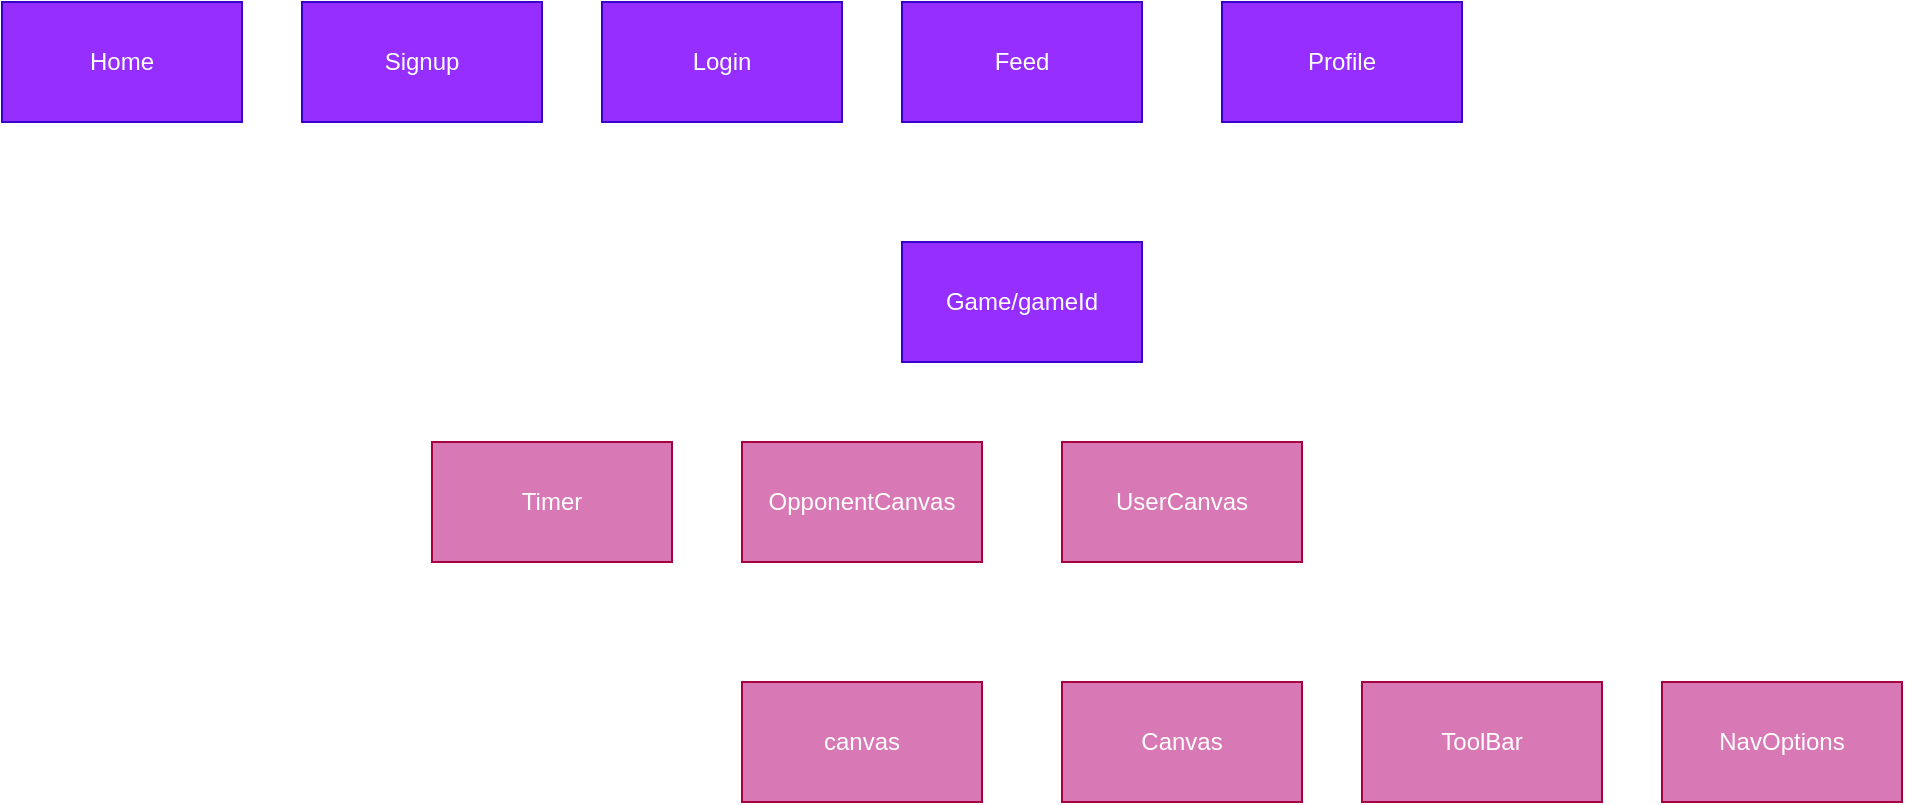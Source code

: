 <mxfile>
    <diagram id="TUHdNBUrZO3D-YLKqAKr" name="Page-1">
        <mxGraphModel dx="864" dy="162" grid="1" gridSize="10" guides="1" tooltips="1" connect="1" arrows="1" fold="1" page="1" pageScale="1" pageWidth="850" pageHeight="1100" math="0" shadow="0">
            <root>
                <mxCell id="0"/>
                <mxCell id="1" parent="0"/>
                <mxCell id="2" value="Signup" style="whiteSpace=wrap;html=1;fillColor=#962EFF;fontColor=#ffffff;strokeColor=#3700CC;" vertex="1" parent="1">
                    <mxGeometry x="300" y="40" width="120" height="60" as="geometry"/>
                </mxCell>
                <mxCell id="3" value="Login" style="whiteSpace=wrap;html=1;fillColor=#962EFF;fontColor=#ffffff;strokeColor=#3700CC;" vertex="1" parent="1">
                    <mxGeometry x="450" y="40" width="120" height="60" as="geometry"/>
                </mxCell>
                <mxCell id="4" value="Feed" style="whiteSpace=wrap;html=1;fillColor=#962EFF;fontColor=#ffffff;strokeColor=#3700CC;" vertex="1" parent="1">
                    <mxGeometry x="600" y="40" width="120" height="60" as="geometry"/>
                </mxCell>
                <mxCell id="5" value="Profile" style="whiteSpace=wrap;html=1;fillColor=#962EFF;fontColor=#ffffff;strokeColor=#3700CC;" vertex="1" parent="1">
                    <mxGeometry x="760" y="40" width="120" height="60" as="geometry"/>
                </mxCell>
                <mxCell id="6" value="Game/gameId" style="whiteSpace=wrap;html=1;fillColor=#962EFF;fontColor=#ffffff;strokeColor=#3700CC;" vertex="1" parent="1">
                    <mxGeometry x="600" y="160" width="120" height="60" as="geometry"/>
                </mxCell>
                <mxCell id="7" value="Home" style="whiteSpace=wrap;html=1;fillColor=#962EFF;fontColor=#ffffff;strokeColor=#3700CC;" vertex="1" parent="1">
                    <mxGeometry x="150" y="40" width="120" height="60" as="geometry"/>
                </mxCell>
                <mxCell id="9" value="OpponentCanvas" style="whiteSpace=wrap;html=1;fillColor=#D879B5;fontColor=#ffffff;strokeColor=#A50040;" vertex="1" parent="1">
                    <mxGeometry x="520" y="260" width="120" height="60" as="geometry"/>
                </mxCell>
                <mxCell id="10" value="UserCanvas" style="whiteSpace=wrap;html=1;fillColor=#D879B5;fontColor=#ffffff;strokeColor=#A50040;" vertex="1" parent="1">
                    <mxGeometry x="680" y="260" width="120" height="60" as="geometry"/>
                </mxCell>
                <mxCell id="11" value="Canvas" style="whiteSpace=wrap;html=1;fillColor=#D879B5;fontColor=#ffffff;strokeColor=#A50040;" vertex="1" parent="1">
                    <mxGeometry x="680" y="380" width="120" height="60" as="geometry"/>
                </mxCell>
                <mxCell id="12" value="ToolBar" style="whiteSpace=wrap;html=1;fillColor=#D879B5;fontColor=#ffffff;strokeColor=#A50040;" vertex="1" parent="1">
                    <mxGeometry x="830" y="380" width="120" height="60" as="geometry"/>
                </mxCell>
                <mxCell id="13" value="NavOptions" style="whiteSpace=wrap;html=1;fillColor=#D879B5;fontColor=#ffffff;strokeColor=#A50040;" vertex="1" parent="1">
                    <mxGeometry x="980" y="380" width="120" height="60" as="geometry"/>
                </mxCell>
                <mxCell id="14" value="canvas" style="whiteSpace=wrap;html=1;fillColor=#D879B5;fontColor=#ffffff;strokeColor=#A50040;" vertex="1" parent="1">
                    <mxGeometry x="520" y="380" width="120" height="60" as="geometry"/>
                </mxCell>
                <mxCell id="15" value="Timer" style="whiteSpace=wrap;html=1;fillColor=#D879B5;fontColor=#ffffff;strokeColor=#A50040;" vertex="1" parent="1">
                    <mxGeometry x="365" y="260" width="120" height="60" as="geometry"/>
                </mxCell>
            </root>
        </mxGraphModel>
    </diagram>
</mxfile>